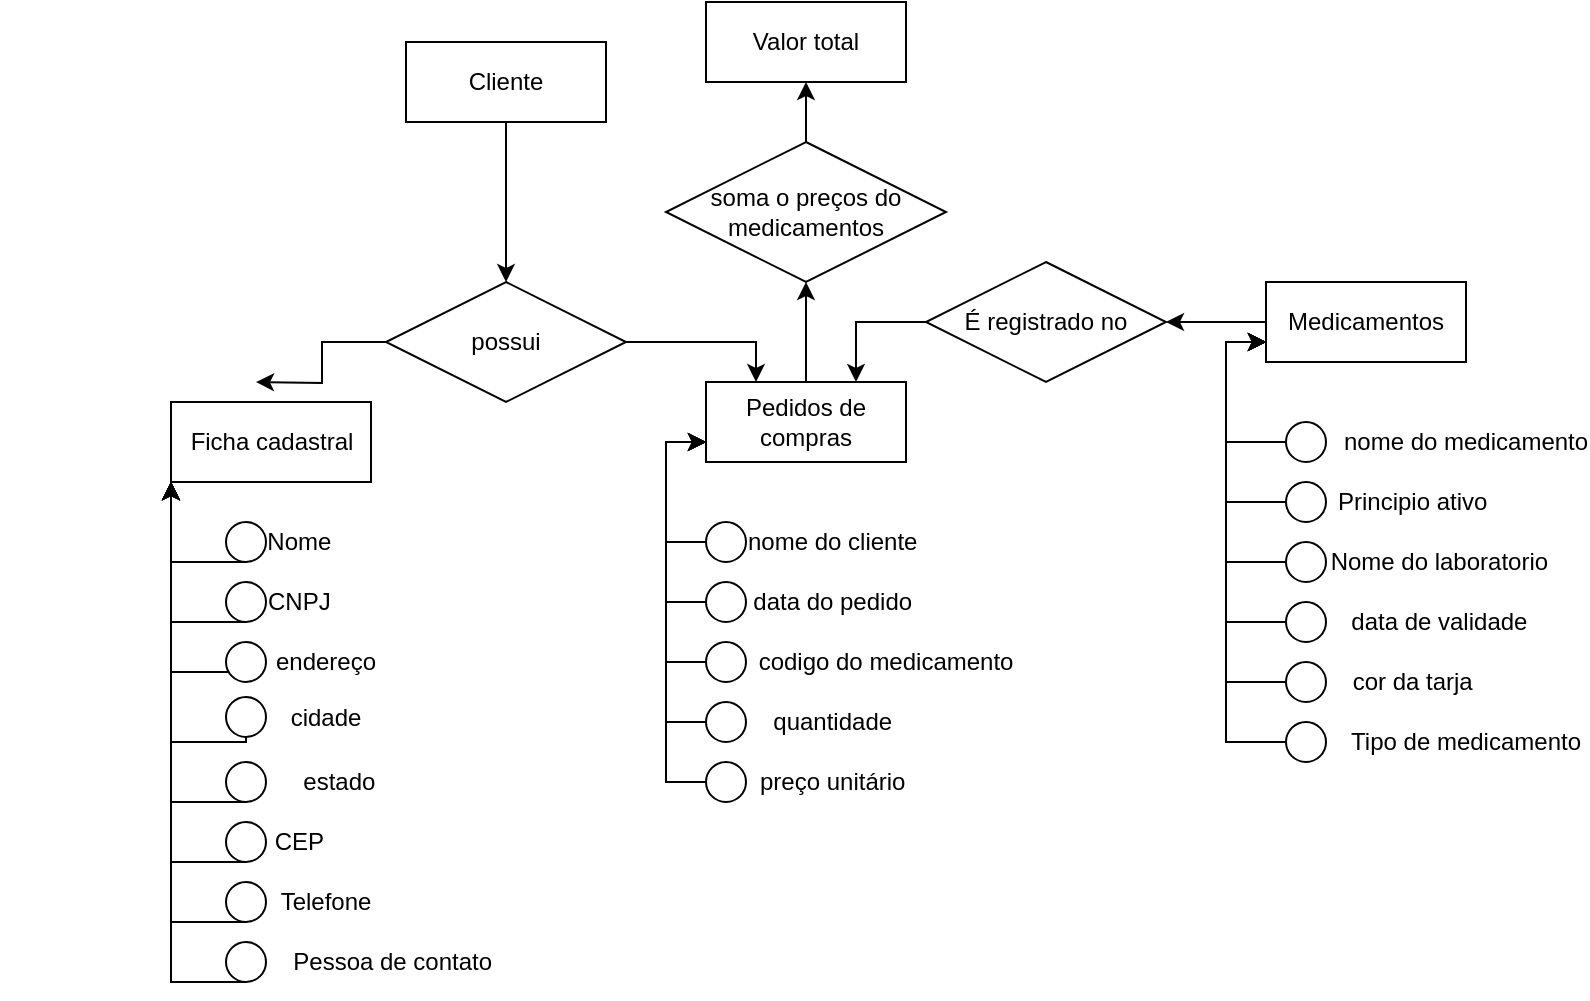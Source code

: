 <mxfile version="24.7.7">
  <diagram name="Página-1" id="Gf3t1IFRN6RFs4hTjltR">
    <mxGraphModel dx="880" dy="468" grid="1" gridSize="10" guides="1" tooltips="1" connect="1" arrows="1" fold="1" page="1" pageScale="1" pageWidth="827" pageHeight="1169" math="0" shadow="0">
      <root>
        <mxCell id="0" />
        <mxCell id="1" parent="0" />
        <mxCell id="3MZbYM7oq79_7RkiPS2B-110" style="edgeStyle=orthogonalEdgeStyle;rounded=0;orthogonalLoop=1;jettySize=auto;html=1;entryX=0.5;entryY=1;entryDx=0;entryDy=0;" edge="1" parent="1" source="3MZbYM7oq79_7RkiPS2B-4" target="3MZbYM7oq79_7RkiPS2B-108">
          <mxGeometry relative="1" as="geometry" />
        </mxCell>
        <mxCell id="3MZbYM7oq79_7RkiPS2B-4" value="Pedidos de compras" style="whiteSpace=wrap;html=1;align=center;" vertex="1" parent="1">
          <mxGeometry x="370" y="210" width="100" height="40" as="geometry" />
        </mxCell>
        <mxCell id="3MZbYM7oq79_7RkiPS2B-6" value="Ficha cadastral" style="whiteSpace=wrap;html=1;align=center;" vertex="1" parent="1">
          <mxGeometry x="102.5" y="220" width="100" height="40" as="geometry" />
        </mxCell>
        <mxCell id="3MZbYM7oq79_7RkiPS2B-104" style="edgeStyle=orthogonalEdgeStyle;rounded=0;orthogonalLoop=1;jettySize=auto;html=1;entryX=1;entryY=0.5;entryDx=0;entryDy=0;" edge="1" parent="1" source="3MZbYM7oq79_7RkiPS2B-7" target="3MZbYM7oq79_7RkiPS2B-103">
          <mxGeometry relative="1" as="geometry" />
        </mxCell>
        <mxCell id="3MZbYM7oq79_7RkiPS2B-7" value="Medicamentos" style="whiteSpace=wrap;html=1;align=center;" vertex="1" parent="1">
          <mxGeometry x="650" y="160" width="100" height="40" as="geometry" />
        </mxCell>
        <mxCell id="3MZbYM7oq79_7RkiPS2B-12" style="edgeStyle=orthogonalEdgeStyle;rounded=0;orthogonalLoop=1;jettySize=auto;html=1;entryX=0.5;entryY=0;entryDx=0;entryDy=0;" edge="1" parent="1" source="3MZbYM7oq79_7RkiPS2B-8">
          <mxGeometry relative="1" as="geometry">
            <mxPoint x="145" y="210" as="targetPoint" />
          </mxGeometry>
        </mxCell>
        <mxCell id="3MZbYM7oq79_7RkiPS2B-88" style="edgeStyle=orthogonalEdgeStyle;rounded=0;orthogonalLoop=1;jettySize=auto;html=1;entryX=0.25;entryY=0;entryDx=0;entryDy=0;" edge="1" parent="1" source="3MZbYM7oq79_7RkiPS2B-8" target="3MZbYM7oq79_7RkiPS2B-4">
          <mxGeometry relative="1" as="geometry" />
        </mxCell>
        <mxCell id="3MZbYM7oq79_7RkiPS2B-8" value="possui" style="shape=rhombus;perimeter=rhombusPerimeter;whiteSpace=wrap;html=1;align=center;" vertex="1" parent="1">
          <mxGeometry x="210" y="160" width="120" height="60" as="geometry" />
        </mxCell>
        <mxCell id="3MZbYM7oq79_7RkiPS2B-109" style="edgeStyle=orthogonalEdgeStyle;rounded=0;orthogonalLoop=1;jettySize=auto;html=1;entryX=0.5;entryY=0;entryDx=0;entryDy=0;" edge="1" parent="1" source="3MZbYM7oq79_7RkiPS2B-9" target="3MZbYM7oq79_7RkiPS2B-8">
          <mxGeometry relative="1" as="geometry" />
        </mxCell>
        <mxCell id="3MZbYM7oq79_7RkiPS2B-9" value="Cliente" style="whiteSpace=wrap;html=1;align=center;" vertex="1" parent="1">
          <mxGeometry x="220" y="40" width="100" height="40" as="geometry" />
        </mxCell>
        <mxCell id="3MZbYM7oq79_7RkiPS2B-45" style="edgeStyle=orthogonalEdgeStyle;rounded=0;orthogonalLoop=1;jettySize=auto;html=1;entryX=0;entryY=1;entryDx=0;entryDy=0;" edge="1" parent="1" source="3MZbYM7oq79_7RkiPS2B-19" target="3MZbYM7oq79_7RkiPS2B-6">
          <mxGeometry relative="1" as="geometry">
            <Array as="points">
              <mxPoint x="102.5" y="300" />
            </Array>
          </mxGeometry>
        </mxCell>
        <mxCell id="3MZbYM7oq79_7RkiPS2B-19" value="&lt;div&gt;&lt;span style=&quot;background-color: initial; white-space: pre;&quot;&gt;&lt;span style=&quot;white-space: pre;&quot;&gt;&#x9;&lt;/span&gt;&#x9;&lt;/span&gt;&lt;span style=&quot;background-color: initial;&quot;&gt;Nome&lt;/span&gt;&lt;br&gt;&lt;/div&gt;" style="ellipse;whiteSpace=wrap;html=1;align=center;" vertex="1" parent="1">
          <mxGeometry x="130" y="280" width="20" height="20" as="geometry" />
        </mxCell>
        <mxCell id="3MZbYM7oq79_7RkiPS2B-46" style="edgeStyle=orthogonalEdgeStyle;rounded=0;orthogonalLoop=1;jettySize=auto;html=1;entryX=0;entryY=1;entryDx=0;entryDy=0;" edge="1" parent="1" source="3MZbYM7oq79_7RkiPS2B-20" target="3MZbYM7oq79_7RkiPS2B-6">
          <mxGeometry relative="1" as="geometry">
            <Array as="points">
              <mxPoint x="102.5" y="330" />
            </Array>
          </mxGeometry>
        </mxCell>
        <mxCell id="3MZbYM7oq79_7RkiPS2B-20" value="&lt;div&gt;&lt;span style=&quot;background-color: initial; white-space: pre;&quot;&gt;&lt;span style=&quot;white-space: pre;&quot;&gt;&#x9;&lt;/span&gt;&#x9;CNPJ&lt;/span&gt;&lt;br&gt;&lt;/div&gt;" style="ellipse;whiteSpace=wrap;html=1;align=center;" vertex="1" parent="1">
          <mxGeometry x="130" y="310" width="20" height="20" as="geometry" />
        </mxCell>
        <mxCell id="3MZbYM7oq79_7RkiPS2B-48" style="edgeStyle=orthogonalEdgeStyle;rounded=0;orthogonalLoop=1;jettySize=auto;html=1;entryX=0;entryY=1;entryDx=0;entryDy=0;" edge="1" parent="1" source="3MZbYM7oq79_7RkiPS2B-21" target="3MZbYM7oq79_7RkiPS2B-6">
          <mxGeometry relative="1" as="geometry">
            <Array as="points">
              <mxPoint x="102.5" y="355" />
            </Array>
          </mxGeometry>
        </mxCell>
        <mxCell id="3MZbYM7oq79_7RkiPS2B-21" value="&lt;div&gt;&lt;span style=&quot;white-space: pre;&quot;&gt;&lt;span style=&quot;white-space: pre;&quot;&gt;&#x9;&lt;/span&gt;&#x9;&lt;/span&gt;&lt;span style=&quot;white-space: pre;&quot;&gt;&#x9;&lt;/span&gt;endereço&lt;br&gt;&lt;/div&gt;" style="ellipse;whiteSpace=wrap;html=1;align=center;" vertex="1" parent="1">
          <mxGeometry x="130" y="340" width="20" height="20" as="geometry" />
        </mxCell>
        <mxCell id="3MZbYM7oq79_7RkiPS2B-50" style="edgeStyle=orthogonalEdgeStyle;rounded=0;orthogonalLoop=1;jettySize=auto;html=1;entryX=0;entryY=1;entryDx=0;entryDy=0;" edge="1" parent="1" source="3MZbYM7oq79_7RkiPS2B-22" target="3MZbYM7oq79_7RkiPS2B-6">
          <mxGeometry relative="1" as="geometry">
            <Array as="points">
              <mxPoint x="102.5" y="450" />
            </Array>
          </mxGeometry>
        </mxCell>
        <mxCell id="3MZbYM7oq79_7RkiPS2B-22" value="&lt;div&gt;&lt;span style=&quot;background-color: initial; white-space: pre;&quot;&gt;&lt;span style=&quot;white-space: pre;&quot;&gt;&#x9;&lt;/span&gt;&#x9;CEP&lt;/span&gt;&lt;br&gt;&lt;/div&gt;" style="ellipse;whiteSpace=wrap;html=1;align=center;" vertex="1" parent="1">
          <mxGeometry x="130" y="430" width="20" height="20" as="geometry" />
        </mxCell>
        <mxCell id="3MZbYM7oq79_7RkiPS2B-49" style="edgeStyle=orthogonalEdgeStyle;rounded=0;orthogonalLoop=1;jettySize=auto;html=1;entryX=0;entryY=1;entryDx=0;entryDy=0;" edge="1" parent="1" source="3MZbYM7oq79_7RkiPS2B-23" target="3MZbYM7oq79_7RkiPS2B-6">
          <mxGeometry relative="1" as="geometry">
            <Array as="points">
              <mxPoint x="102.5" y="420" />
            </Array>
          </mxGeometry>
        </mxCell>
        <mxCell id="3MZbYM7oq79_7RkiPS2B-23" value="&lt;blockquote style=&quot;margin: 0 0 0 40px; border: none; padding: 0px;&quot;&gt;&lt;div&gt;&lt;span style=&quot;background-color: initial; white-space: pre;&quot;&gt;&lt;span style=&quot;white-space: pre;&quot;&gt;&lt;span style=&quot;white-space: pre;&quot;&gt;&#x9;&lt;/span&gt;&lt;/span&gt;&#x9;estado&lt;/span&gt;&lt;/div&gt;&lt;/blockquote&gt;" style="ellipse;whiteSpace=wrap;html=1;align=center;" vertex="1" parent="1">
          <mxGeometry x="130" y="400" width="20" height="20" as="geometry" />
        </mxCell>
        <mxCell id="3MZbYM7oq79_7RkiPS2B-47" style="edgeStyle=orthogonalEdgeStyle;rounded=0;orthogonalLoop=1;jettySize=auto;html=1;entryX=0;entryY=1;entryDx=0;entryDy=0;" edge="1" parent="1" source="3MZbYM7oq79_7RkiPS2B-31" target="3MZbYM7oq79_7RkiPS2B-6">
          <mxGeometry relative="1" as="geometry">
            <Array as="points">
              <mxPoint x="102.5" y="390" />
            </Array>
          </mxGeometry>
        </mxCell>
        <mxCell id="3MZbYM7oq79_7RkiPS2B-31" value="&lt;div&gt;&lt;span style=&quot;background-color: initial; white-space: pre;&quot;&gt;&lt;span style=&quot;white-space: pre;&quot;&gt;&lt;span style=&quot;white-space: pre;&quot;&gt;&#x9;&lt;/span&gt;&#x9;&lt;/span&gt;&#x9;cidade&lt;/span&gt;&lt;br&gt;&lt;/div&gt;" style="ellipse;whiteSpace=wrap;html=1;align=center;" vertex="1" parent="1">
          <mxGeometry x="130" y="367.5" width="20" height="20" as="geometry" />
        </mxCell>
        <mxCell id="3MZbYM7oq79_7RkiPS2B-53" style="edgeStyle=orthogonalEdgeStyle;rounded=0;orthogonalLoop=1;jettySize=auto;html=1;entryX=0;entryY=1;entryDx=0;entryDy=0;" edge="1" parent="1" source="3MZbYM7oq79_7RkiPS2B-32" target="3MZbYM7oq79_7RkiPS2B-6">
          <mxGeometry relative="1" as="geometry">
            <Array as="points">
              <mxPoint x="102.5" y="510" />
            </Array>
          </mxGeometry>
        </mxCell>
        <mxCell id="3MZbYM7oq79_7RkiPS2B-32" value="&lt;blockquote style=&quot;margin: 0 0 0 40px; border: none; padding: 0px;&quot;&gt;&lt;div&gt;&lt;span style=&quot;background-color: initial; white-space: pre;&quot;&gt;&lt;span style=&quot;white-space: pre;&quot;&gt;&lt;span style=&quot;white-space: pre;&quot;&gt;&#x9;&lt;/span&gt;&lt;span style=&quot;white-space: pre;&quot;&gt;&#x9;&lt;/span&gt;&#x9;&lt;/span&gt;&#x9;Pessoa de contato&lt;/span&gt;&lt;/div&gt;&lt;/blockquote&gt;" style="ellipse;whiteSpace=wrap;html=1;align=center;" vertex="1" parent="1">
          <mxGeometry x="130" y="490" width="20" height="20" as="geometry" />
        </mxCell>
        <mxCell id="3MZbYM7oq79_7RkiPS2B-52" style="edgeStyle=orthogonalEdgeStyle;rounded=0;orthogonalLoop=1;jettySize=auto;html=1;entryX=0;entryY=1;entryDx=0;entryDy=0;" edge="1" parent="1" source="3MZbYM7oq79_7RkiPS2B-33" target="3MZbYM7oq79_7RkiPS2B-6">
          <mxGeometry relative="1" as="geometry">
            <Array as="points">
              <mxPoint x="102.5" y="480" />
            </Array>
          </mxGeometry>
        </mxCell>
        <mxCell id="3MZbYM7oq79_7RkiPS2B-33" value="&lt;div&gt;&lt;span style=&quot;background-color: initial; white-space: pre;&quot;&gt;&lt;span style=&quot;white-space: pre;&quot;&gt;&lt;span style=&quot;white-space: pre;&quot;&gt;&#x9;&lt;/span&gt;&#x9;&lt;/span&gt;&#x9;Telefone&lt;/span&gt;&lt;br&gt;&lt;/div&gt;" style="ellipse;whiteSpace=wrap;html=1;align=center;" vertex="1" parent="1">
          <mxGeometry x="130" y="460" width="20" height="20" as="geometry" />
        </mxCell>
        <mxCell id="3MZbYM7oq79_7RkiPS2B-82" style="edgeStyle=orthogonalEdgeStyle;rounded=0;orthogonalLoop=1;jettySize=auto;html=1;entryX=0;entryY=0.75;entryDx=0;entryDy=0;" edge="1" parent="1" source="3MZbYM7oq79_7RkiPS2B-63" target="3MZbYM7oq79_7RkiPS2B-4">
          <mxGeometry relative="1" as="geometry">
            <Array as="points">
              <mxPoint x="350" y="290" />
              <mxPoint x="350" y="240" />
            </Array>
          </mxGeometry>
        </mxCell>
        <mxCell id="3MZbYM7oq79_7RkiPS2B-63" value="&lt;div style=&quot;text-align: left;&quot;&gt;&lt;span style=&quot;background-color: initial;&quot;&gt;&lt;span style=&quot;white-space: pre;&quot;&gt;&lt;span style=&quot;white-space: pre;&quot;&gt;&#x9;&lt;/span&gt;&lt;span style=&quot;white-space: pre;&quot;&gt;&#x9;&lt;/span&gt;&#x9;&lt;/span&gt;&lt;span style=&quot;white-space: pre;&quot;&gt;&#x9;&lt;/span&gt;nome&lt;/span&gt;&lt;span style=&quot;background-color: initial;&quot;&gt;&amp;nbsp;do&amp;nbsp;&lt;/span&gt;&lt;span style=&quot;background-color: initial;&quot;&gt;cliente&lt;/span&gt;&lt;/div&gt;" style="ellipse;whiteSpace=wrap;html=1;align=center;" vertex="1" parent="1">
          <mxGeometry x="370" y="280" width="20" height="20" as="geometry" />
        </mxCell>
        <mxCell id="3MZbYM7oq79_7RkiPS2B-87" style="edgeStyle=orthogonalEdgeStyle;rounded=0;orthogonalLoop=1;jettySize=auto;html=1;entryX=0;entryY=0.75;entryDx=0;entryDy=0;" edge="1" parent="1" source="3MZbYM7oq79_7RkiPS2B-64" target="3MZbYM7oq79_7RkiPS2B-4">
          <mxGeometry relative="1" as="geometry">
            <Array as="points">
              <mxPoint x="350" y="410" />
              <mxPoint x="350" y="240" />
            </Array>
          </mxGeometry>
        </mxCell>
        <mxCell id="3MZbYM7oq79_7RkiPS2B-64" value="&lt;div style=&quot;text-align: left;&quot;&gt;&lt;span style=&quot;white-space: pre;&quot;&gt;&lt;span style=&quot;white-space: pre;&quot;&gt;&#x9;&lt;/span&gt;&#x9;&lt;/span&gt;&lt;span style=&quot;white-space: pre;&quot;&gt;&#x9;&lt;/span&gt;&lt;span style=&quot;white-space: pre;&quot;&gt;&#x9;&lt;/span&gt;preço&amp;nbsp;&lt;span style=&quot;background-color: initial;&quot;&gt;unitário&lt;/span&gt;&lt;/div&gt;" style="ellipse;whiteSpace=wrap;html=1;align=center;" vertex="1" parent="1">
          <mxGeometry x="370" y="400" width="20" height="20" as="geometry" />
        </mxCell>
        <mxCell id="3MZbYM7oq79_7RkiPS2B-86" style="edgeStyle=orthogonalEdgeStyle;rounded=0;orthogonalLoop=1;jettySize=auto;html=1;entryX=0;entryY=0.75;entryDx=0;entryDy=0;" edge="1" parent="1" source="3MZbYM7oq79_7RkiPS2B-65" target="3MZbYM7oq79_7RkiPS2B-4">
          <mxGeometry relative="1" as="geometry">
            <Array as="points">
              <mxPoint x="350" y="380" />
              <mxPoint x="350" y="240" />
            </Array>
          </mxGeometry>
        </mxCell>
        <mxCell id="3MZbYM7oq79_7RkiPS2B-65" value="&lt;div style=&quot;text-align: left;&quot;&gt;&lt;span style=&quot;white-space: pre;&quot;&gt;&lt;span style=&quot;white-space: pre;&quot;&gt;&#x9;&lt;/span&gt;&#x9;&lt;/span&gt;&lt;span style=&quot;white-space: pre;&quot;&gt;&#x9;&lt;/span&gt;&lt;span style=&quot;white-space: pre;&quot;&gt;&#x9;&lt;/span&gt;quantidade&lt;/div&gt;" style="ellipse;whiteSpace=wrap;html=1;align=center;" vertex="1" parent="1">
          <mxGeometry x="370" y="370" width="20" height="20" as="geometry" />
        </mxCell>
        <mxCell id="3MZbYM7oq79_7RkiPS2B-85" style="edgeStyle=orthogonalEdgeStyle;rounded=0;orthogonalLoop=1;jettySize=auto;html=1;entryX=0;entryY=0.75;entryDx=0;entryDy=0;" edge="1" parent="1" source="3MZbYM7oq79_7RkiPS2B-66" target="3MZbYM7oq79_7RkiPS2B-4">
          <mxGeometry relative="1" as="geometry">
            <Array as="points">
              <mxPoint x="350" y="350" />
              <mxPoint x="350" y="240" />
            </Array>
          </mxGeometry>
        </mxCell>
        <mxCell id="3MZbYM7oq79_7RkiPS2B-66" value="&lt;div style=&quot;&quot;&gt;&lt;span style=&quot;white-space: pre;&quot;&gt;&lt;span style=&quot;white-space: pre;&quot;&gt;&#x9;&lt;/span&gt;&#x9;&lt;span style=&quot;white-space: pre;&quot;&gt;&#x9;&lt;/span&gt;&lt;span style=&quot;white-space: pre;&quot;&gt;&#x9;&lt;/span&gt;&lt;/span&gt;&lt;span style=&quot;white-space: pre;&quot;&gt;&#x9;&lt;/span&gt;&lt;span style=&quot;white-space: pre;&quot;&gt;&#x9;&lt;/span&gt;codigo&amp;nbsp;do&amp;nbsp;medicamento&lt;/div&gt;" style="ellipse;whiteSpace=wrap;html=1;align=center;" vertex="1" parent="1">
          <mxGeometry x="370" y="340" width="20" height="20" as="geometry" />
        </mxCell>
        <mxCell id="3MZbYM7oq79_7RkiPS2B-83" style="edgeStyle=orthogonalEdgeStyle;rounded=0;orthogonalLoop=1;jettySize=auto;html=1;entryX=0;entryY=0.75;entryDx=0;entryDy=0;" edge="1" parent="1" source="3MZbYM7oq79_7RkiPS2B-67" target="3MZbYM7oq79_7RkiPS2B-4">
          <mxGeometry relative="1" as="geometry">
            <Array as="points">
              <mxPoint x="350" y="320" />
              <mxPoint x="350" y="240" />
            </Array>
          </mxGeometry>
        </mxCell>
        <mxCell id="3MZbYM7oq79_7RkiPS2B-67" value="&lt;div style=&quot;text-align: left;&quot;&gt;&lt;span style=&quot;white-space: pre;&quot;&gt;&lt;span style=&quot;white-space: pre;&quot;&gt;&#x9;&lt;/span&gt;&#x9;&lt;/span&gt;&lt;span style=&quot;white-space: pre;&quot;&gt;&#x9;&lt;/span&gt;&lt;span style=&quot;white-space: pre;&quot;&gt;&#x9;&lt;/span&gt;data&amp;nbsp;do&amp;nbsp;pedido&lt;/div&gt;" style="ellipse;whiteSpace=wrap;html=1;align=center;" vertex="1" parent="1">
          <mxGeometry x="370" y="310" width="20" height="20" as="geometry" />
        </mxCell>
        <mxCell id="3MZbYM7oq79_7RkiPS2B-95" style="edgeStyle=orthogonalEdgeStyle;rounded=0;orthogonalLoop=1;jettySize=auto;html=1;entryX=0;entryY=0.75;entryDx=0;entryDy=0;" edge="1" parent="1" source="3MZbYM7oq79_7RkiPS2B-90" target="3MZbYM7oq79_7RkiPS2B-7">
          <mxGeometry relative="1" as="geometry">
            <Array as="points">
              <mxPoint x="630" y="240" />
              <mxPoint x="630" y="190" />
            </Array>
          </mxGeometry>
        </mxCell>
        <mxCell id="3MZbYM7oq79_7RkiPS2B-90" value="&lt;div style=&quot;text-align: left;&quot;&gt;&lt;span style=&quot;background-color: initial;&quot;&gt;&lt;span style=&quot;white-space: pre;&quot;&gt;&lt;span style=&quot;white-space: pre;&quot;&gt;&lt;span style=&quot;white-space: pre;&quot;&gt;&#x9;&lt;/span&gt;&lt;span style=&quot;white-space: pre;&quot;&gt;&#x9;&lt;/span&gt;&#x9;&lt;/span&gt;&lt;span style=&quot;white-space: pre;&quot;&gt;&#x9;&lt;/span&gt;&#x9;&lt;/span&gt;&lt;span style=&quot;white-space: pre;&quot;&gt;&#x9;&lt;/span&gt;nome&lt;/span&gt;&lt;span style=&quot;background-color: initial;&quot;&gt;&amp;nbsp;do&amp;nbsp;medicamento&lt;/span&gt;&lt;/div&gt;" style="ellipse;whiteSpace=wrap;html=1;align=center;" vertex="1" parent="1">
          <mxGeometry x="660" y="230" width="20" height="20" as="geometry" />
        </mxCell>
        <mxCell id="3MZbYM7oq79_7RkiPS2B-100" style="edgeStyle=orthogonalEdgeStyle;rounded=0;orthogonalLoop=1;jettySize=auto;html=1;entryX=0;entryY=0.75;entryDx=0;entryDy=0;" edge="1" parent="1" source="3MZbYM7oq79_7RkiPS2B-91" target="3MZbYM7oq79_7RkiPS2B-7">
          <mxGeometry relative="1" as="geometry">
            <Array as="points">
              <mxPoint x="630" y="360" />
              <mxPoint x="630" y="190" />
            </Array>
          </mxGeometry>
        </mxCell>
        <mxCell id="3MZbYM7oq79_7RkiPS2B-91" value="&lt;div style=&quot;text-align: left;&quot;&gt;&lt;span style=&quot;white-space: pre;&quot;&gt;&lt;span style=&quot;white-space: pre;&quot;&gt;&#x9;&lt;/span&gt;&#x9;&lt;/span&gt;&lt;span style=&quot;white-space: pre;&quot;&gt;&#x9;&lt;/span&gt;&lt;span style=&quot;white-space: pre;&quot;&gt;&#x9;&lt;/span&gt;cor&amp;nbsp;da&amp;nbsp;tarja&lt;/div&gt;" style="ellipse;whiteSpace=wrap;html=1;align=center;" vertex="1" parent="1">
          <mxGeometry x="660" y="350" width="20" height="20" as="geometry" />
        </mxCell>
        <mxCell id="3MZbYM7oq79_7RkiPS2B-99" style="edgeStyle=orthogonalEdgeStyle;rounded=0;orthogonalLoop=1;jettySize=auto;html=1;entryX=0;entryY=0.75;entryDx=0;entryDy=0;" edge="1" parent="1" source="3MZbYM7oq79_7RkiPS2B-92" target="3MZbYM7oq79_7RkiPS2B-7">
          <mxGeometry relative="1" as="geometry">
            <Array as="points">
              <mxPoint x="630" y="330" />
              <mxPoint x="630" y="190" />
            </Array>
          </mxGeometry>
        </mxCell>
        <mxCell id="3MZbYM7oq79_7RkiPS2B-92" value="&lt;div style=&quot;text-align: left;&quot;&gt;&lt;span style=&quot;white-space: pre;&quot;&gt;&lt;span style=&quot;white-space: pre;&quot;&gt;&lt;span style=&quot;white-space: pre;&quot;&gt;&#x9;&lt;/span&gt;&#x9;&lt;/span&gt;&#x9;&lt;/span&gt;&lt;span style=&quot;white-space: pre;&quot;&gt;&#x9;&lt;/span&gt;&lt;span style=&quot;white-space: pre;&quot;&gt;&#x9;&lt;/span&gt;data&amp;nbsp;de&amp;nbsp;validade&lt;/div&gt;" style="ellipse;whiteSpace=wrap;html=1;align=center;" vertex="1" parent="1">
          <mxGeometry x="660" y="320" width="20" height="20" as="geometry" />
        </mxCell>
        <mxCell id="3MZbYM7oq79_7RkiPS2B-98" style="edgeStyle=orthogonalEdgeStyle;rounded=0;orthogonalLoop=1;jettySize=auto;html=1;entryX=0;entryY=0.75;entryDx=0;entryDy=0;" edge="1" parent="1" source="3MZbYM7oq79_7RkiPS2B-93" target="3MZbYM7oq79_7RkiPS2B-7">
          <mxGeometry relative="1" as="geometry">
            <Array as="points">
              <mxPoint x="630" y="300" />
              <mxPoint x="630" y="190" />
            </Array>
          </mxGeometry>
        </mxCell>
        <mxCell id="3MZbYM7oq79_7RkiPS2B-93" value="&lt;div style=&quot;&quot;&gt;&lt;span style=&quot;white-space: pre;&quot;&gt;&#x9;&lt;span style=&quot;white-space: pre;&quot;&gt;&#x9;&lt;/span&gt;&lt;span style=&quot;white-space: pre;&quot;&gt;&#x9;&lt;/span&gt;&lt;/span&gt;&lt;span style=&quot;white-space: pre;&quot;&gt;&#x9;&lt;/span&gt;&lt;span style=&quot;white-space: pre;&quot;&gt;&#x9;&lt;/span&gt;Nome&amp;nbsp;do&amp;nbsp;laboratorio&lt;/div&gt;" style="ellipse;whiteSpace=wrap;html=1;align=center;" vertex="1" parent="1">
          <mxGeometry x="660" y="290" width="20" height="20" as="geometry" />
        </mxCell>
        <mxCell id="3MZbYM7oq79_7RkiPS2B-96" style="edgeStyle=orthogonalEdgeStyle;rounded=0;orthogonalLoop=1;jettySize=auto;html=1;entryX=0;entryY=0.75;entryDx=0;entryDy=0;" edge="1" parent="1" source="3MZbYM7oq79_7RkiPS2B-94" target="3MZbYM7oq79_7RkiPS2B-7">
          <mxGeometry relative="1" as="geometry">
            <Array as="points">
              <mxPoint x="630" y="270" />
              <mxPoint x="630" y="190" />
            </Array>
          </mxGeometry>
        </mxCell>
        <mxCell id="3MZbYM7oq79_7RkiPS2B-97" style="edgeStyle=orthogonalEdgeStyle;rounded=0;orthogonalLoop=1;jettySize=auto;html=1;entryX=0;entryY=0.75;entryDx=0;entryDy=0;" edge="1" parent="1" source="3MZbYM7oq79_7RkiPS2B-94" target="3MZbYM7oq79_7RkiPS2B-7">
          <mxGeometry relative="1" as="geometry">
            <Array as="points">
              <mxPoint x="630" y="270" />
              <mxPoint x="630" y="190" />
            </Array>
          </mxGeometry>
        </mxCell>
        <mxCell id="3MZbYM7oq79_7RkiPS2B-94" value="&lt;div style=&quot;text-align: left;&quot;&gt;&lt;span style=&quot;white-space: pre;&quot;&gt;&lt;span style=&quot;white-space: pre;&quot;&gt;&#x9;&lt;/span&gt;&#x9;&lt;/span&gt;&lt;span style=&quot;white-space: pre;&quot;&gt;&#x9;&lt;/span&gt;&lt;span style=&quot;white-space: pre;&quot;&gt;&#x9;&lt;/span&gt;Principio&amp;nbsp;ativo&lt;/div&gt;" style="ellipse;whiteSpace=wrap;html=1;align=center;" vertex="1" parent="1">
          <mxGeometry x="660" y="260" width="20" height="20" as="geometry" />
        </mxCell>
        <mxCell id="3MZbYM7oq79_7RkiPS2B-102" style="edgeStyle=orthogonalEdgeStyle;rounded=0;orthogonalLoop=1;jettySize=auto;html=1;entryX=0;entryY=0.75;entryDx=0;entryDy=0;" edge="1" parent="1" source="3MZbYM7oq79_7RkiPS2B-101" target="3MZbYM7oq79_7RkiPS2B-7">
          <mxGeometry relative="1" as="geometry">
            <Array as="points">
              <mxPoint x="630" y="390" />
              <mxPoint x="630" y="190" />
            </Array>
          </mxGeometry>
        </mxCell>
        <mxCell id="3MZbYM7oq79_7RkiPS2B-101" value="&lt;div style=&quot;text-align: left;&quot;&gt;&lt;span style=&quot;white-space: pre;&quot;&gt;&lt;span style=&quot;white-space: pre;&quot;&gt;&lt;span style=&quot;white-space: pre;&quot;&gt;&#x9;&lt;/span&gt;&lt;span style=&quot;white-space: pre;&quot;&gt;&#x9;&lt;/span&gt;&#x9;&lt;/span&gt;&#x9;&lt;/span&gt;&lt;span style=&quot;white-space: pre;&quot;&gt;&#x9;&lt;/span&gt;&lt;span style=&quot;white-space: pre;&quot;&gt;&#x9;&lt;/span&gt;Tipo&amp;nbsp;de&amp;nbsp;medicamento&lt;/div&gt;" style="ellipse;whiteSpace=wrap;html=1;align=center;" vertex="1" parent="1">
          <mxGeometry x="660" y="380" width="20" height="20" as="geometry" />
        </mxCell>
        <mxCell id="3MZbYM7oq79_7RkiPS2B-105" style="edgeStyle=orthogonalEdgeStyle;rounded=0;orthogonalLoop=1;jettySize=auto;html=1;entryX=0.75;entryY=0;entryDx=0;entryDy=0;" edge="1" parent="1" source="3MZbYM7oq79_7RkiPS2B-103" target="3MZbYM7oq79_7RkiPS2B-4">
          <mxGeometry relative="1" as="geometry">
            <Array as="points">
              <mxPoint x="445" y="180" />
            </Array>
          </mxGeometry>
        </mxCell>
        <mxCell id="3MZbYM7oq79_7RkiPS2B-103" value="É registrado no" style="shape=rhombus;perimeter=rhombusPerimeter;whiteSpace=wrap;html=1;align=center;" vertex="1" parent="1">
          <mxGeometry x="480" y="150" width="120" height="60" as="geometry" />
        </mxCell>
        <mxCell id="3MZbYM7oq79_7RkiPS2B-107" value="Valor total" style="whiteSpace=wrap;html=1;align=center;" vertex="1" parent="1">
          <mxGeometry x="370" y="20" width="100" height="40" as="geometry" />
        </mxCell>
        <mxCell id="3MZbYM7oq79_7RkiPS2B-111" style="edgeStyle=orthogonalEdgeStyle;rounded=0;orthogonalLoop=1;jettySize=auto;html=1;entryX=0.5;entryY=1;entryDx=0;entryDy=0;" edge="1" parent="1" source="3MZbYM7oq79_7RkiPS2B-108" target="3MZbYM7oq79_7RkiPS2B-107">
          <mxGeometry relative="1" as="geometry" />
        </mxCell>
        <mxCell id="3MZbYM7oq79_7RkiPS2B-108" value="soma o preços do medicamentos" style="shape=rhombus;perimeter=rhombusPerimeter;whiteSpace=wrap;html=1;align=center;" vertex="1" parent="1">
          <mxGeometry x="350" y="90" width="140" height="70" as="geometry" />
        </mxCell>
      </root>
    </mxGraphModel>
  </diagram>
</mxfile>
